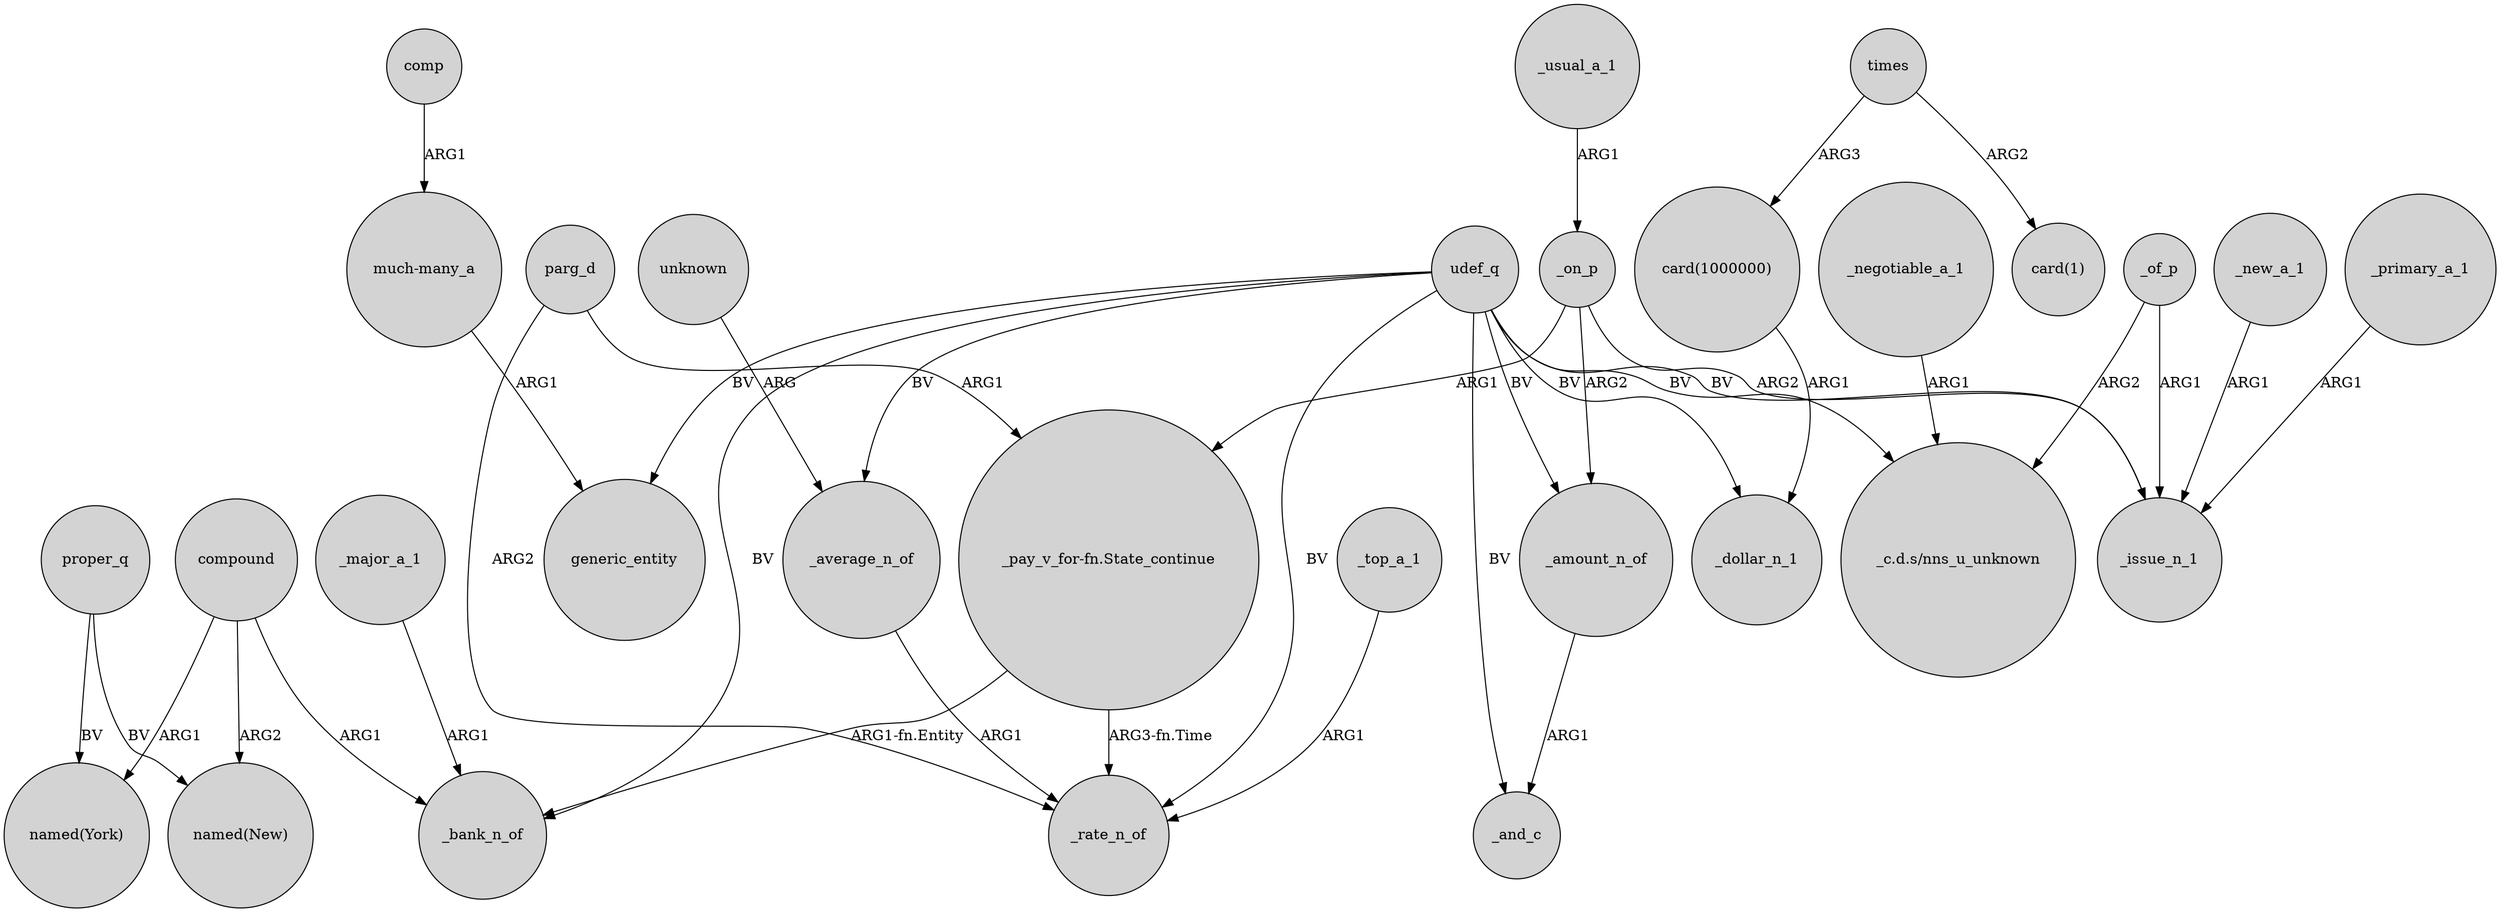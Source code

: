 digraph {
	node [shape=circle style=filled]
	_of_p -> "_c.d.s/nns_u_unknown" [label=ARG2]
	_negotiable_a_1 -> "_c.d.s/nns_u_unknown" [label=ARG1]
	udef_q -> "_c.d.s/nns_u_unknown" [label=BV]
	compound -> "named(New)" [label=ARG2]
	"_pay_v_for-fn.State_continue" -> _bank_n_of [label="ARG1-fn.Entity"]
	compound -> _bank_n_of [label=ARG1]
	_new_a_1 -> _issue_n_1 [label=ARG1]
	proper_q -> "named(New)" [label=BV]
	_amount_n_of -> _and_c [label=ARG1]
	times -> "card(1000000)" [label=ARG3]
	_major_a_1 -> _bank_n_of [label=ARG1]
	times -> "card(1)" [label=ARG2]
	udef_q -> _bank_n_of [label=BV]
	udef_q -> _and_c [label=BV]
	udef_q -> _rate_n_of [label=BV]
	_top_a_1 -> _rate_n_of [label=ARG1]
	udef_q -> generic_entity [label=BV]
	proper_q -> "named(York)" [label=BV]
	comp -> "much-many_a" [label=ARG1]
	_usual_a_1 -> _on_p [label=ARG1]
	_of_p -> _issue_n_1 [label=ARG1]
	"much-many_a" -> generic_entity [label=ARG1]
	_average_n_of -> _rate_n_of [label=ARG1]
	_on_p -> "_pay_v_for-fn.State_continue" [label=ARG1]
	udef_q -> _amount_n_of [label=BV]
	udef_q -> _dollar_n_1 [label=BV]
	_primary_a_1 -> _issue_n_1 [label=ARG1]
	"card(1000000)" -> _dollar_n_1 [label=ARG1]
	_on_p -> _issue_n_1 [label=ARG2]
	"_pay_v_for-fn.State_continue" -> _rate_n_of [label="ARG3-fn.Time"]
	parg_d -> "_pay_v_for-fn.State_continue" [label=ARG1]
	udef_q -> _issue_n_1 [label=BV]
	udef_q -> _average_n_of [label=BV]
	compound -> "named(York)" [label=ARG1]
	parg_d -> _rate_n_of [label=ARG2]
	unknown -> _average_n_of [label=ARG]
	_on_p -> _amount_n_of [label=ARG2]
}
